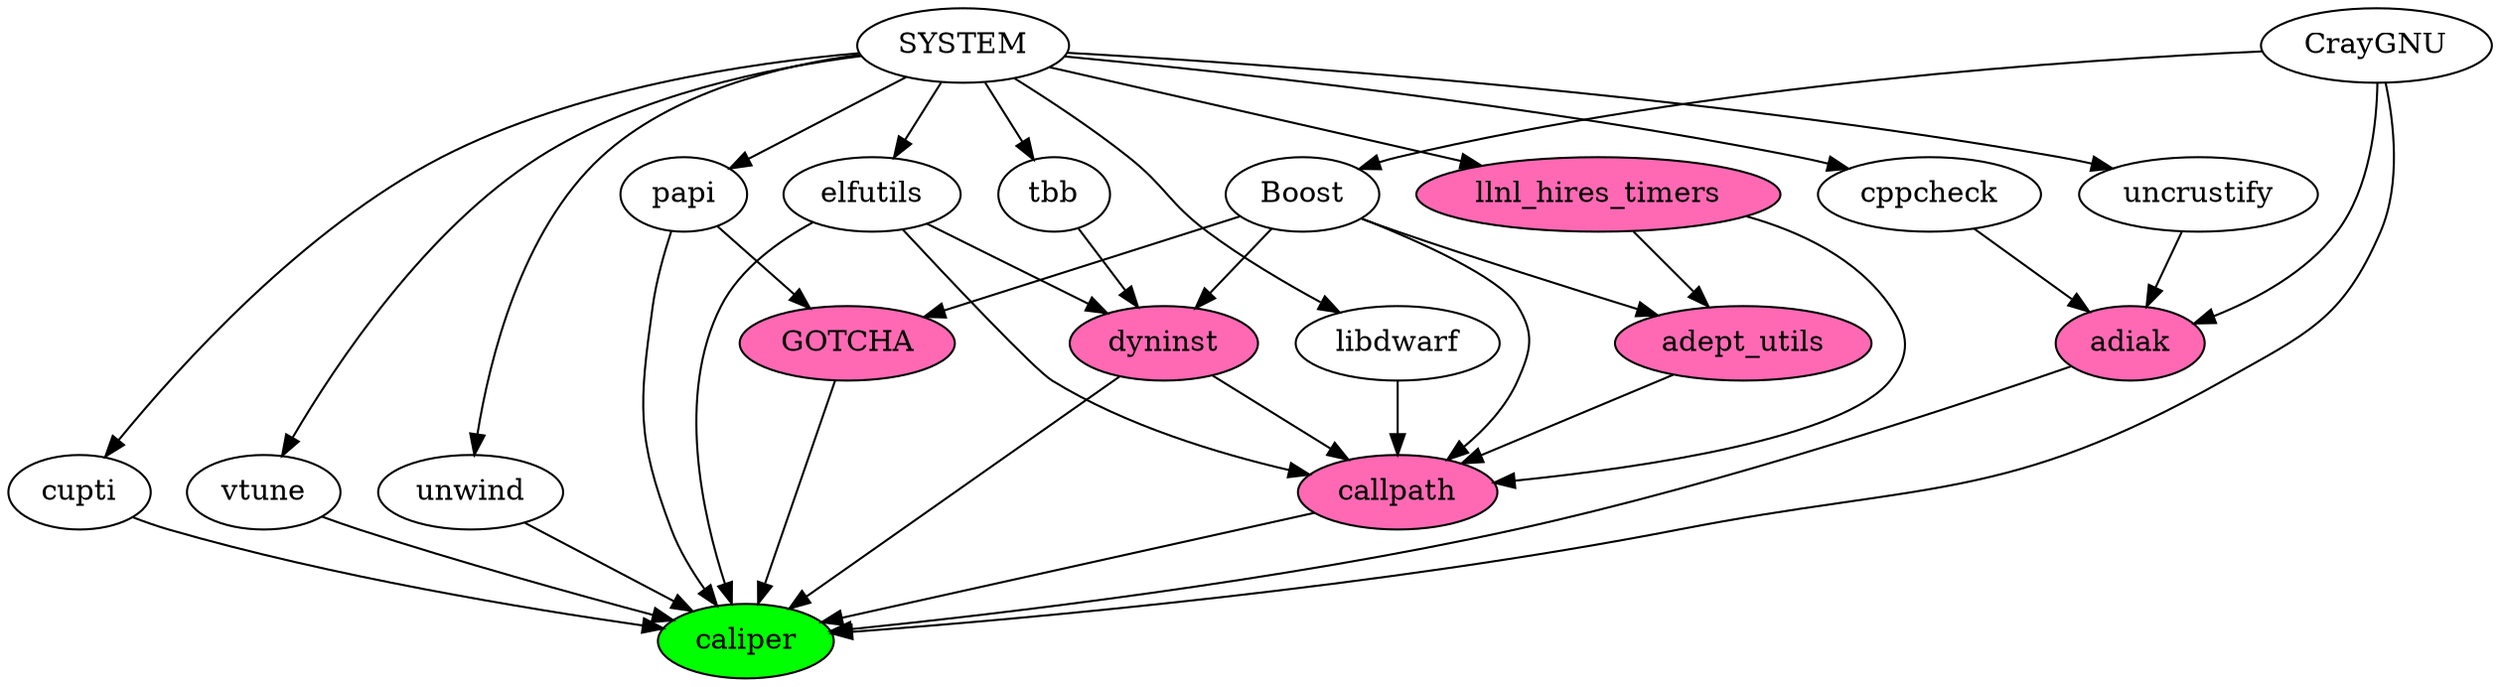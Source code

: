 digraph D {
// dot -Tpng -o 1.png 1.dot

SYSTEM -> uncrustify
SYSTEM -> cppcheck
SYSTEM -> elfutils
SYSTEM -> tbb
SYSTEM -> papi
SYSTEM -> cupti
SYSTEM -> vtune
SYSTEM -> unwind
SYSTEM -> llnl_hires_timers
SYSTEM -> libdwarf
// SYSTEM ->

adiak [fillcolor="hotpink" style=filled]
uncrustify -> adiak
cppcheck -> adiak
CrayGNU -> adiak

dyninst [fillcolor="hotpink" style=filled]
CrayGNU -> Boost
Boost -> dyninst
elfutils -> dyninst
tbb -> dyninst

GOTCHA [fillcolor="hotpink" style=filled]
Boost -> GOTCHA
papi -> GOTCHA

adept_utils [fillcolor="hotpink" style=filled]
llnl_hires_timers [fillcolor="hotpink" style=filled]
llnl_hires_timers -> adept_utils
Boost -> adept_utils

callpath [fillcolor="hotpink" style=filled]
adept_utils -> callpath
llnl_hires_timers  -> callpath
libdwarf -> callpath
Boost -> callpath
elfutils -> callpath
dyninst -> callpath

caliper [fillcolor="green" style=filled]
CrayGNU -> caliper
cupti -> caliper
adiak -> caliper
dyninst -> caliper
elfutils -> caliper
callpath -> caliper
unwind -> caliper
GOTCHA -> caliper
papi  -> caliper
vtune -> caliper

}
